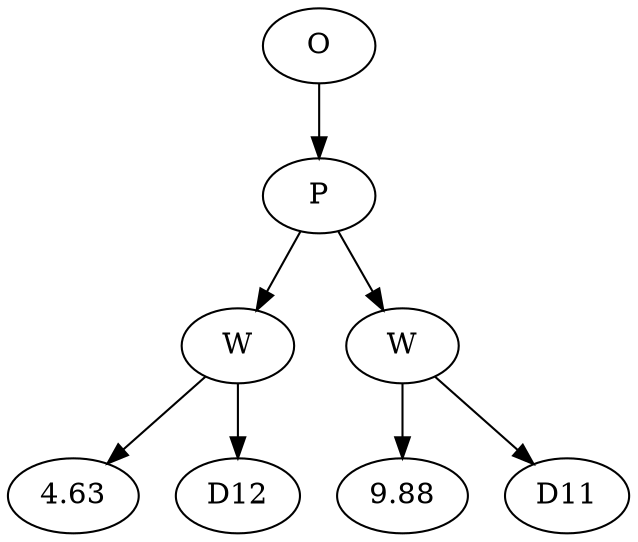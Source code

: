 // Tree
digraph {
	40775920 [label=O]
	40775921 [label=P]
	40775920 -> 40775921
	40775922 [label=W]
	40775921 -> 40775922
	40775923 [label=4.63]
	40775922 -> 40775923
	40775924 [label=D12]
	40775922 -> 40775924
	40775925 [label=W]
	40775921 -> 40775925
	40775926 [label=9.88]
	40775925 -> 40775926
	40775927 [label=D11]
	40775925 -> 40775927
}
